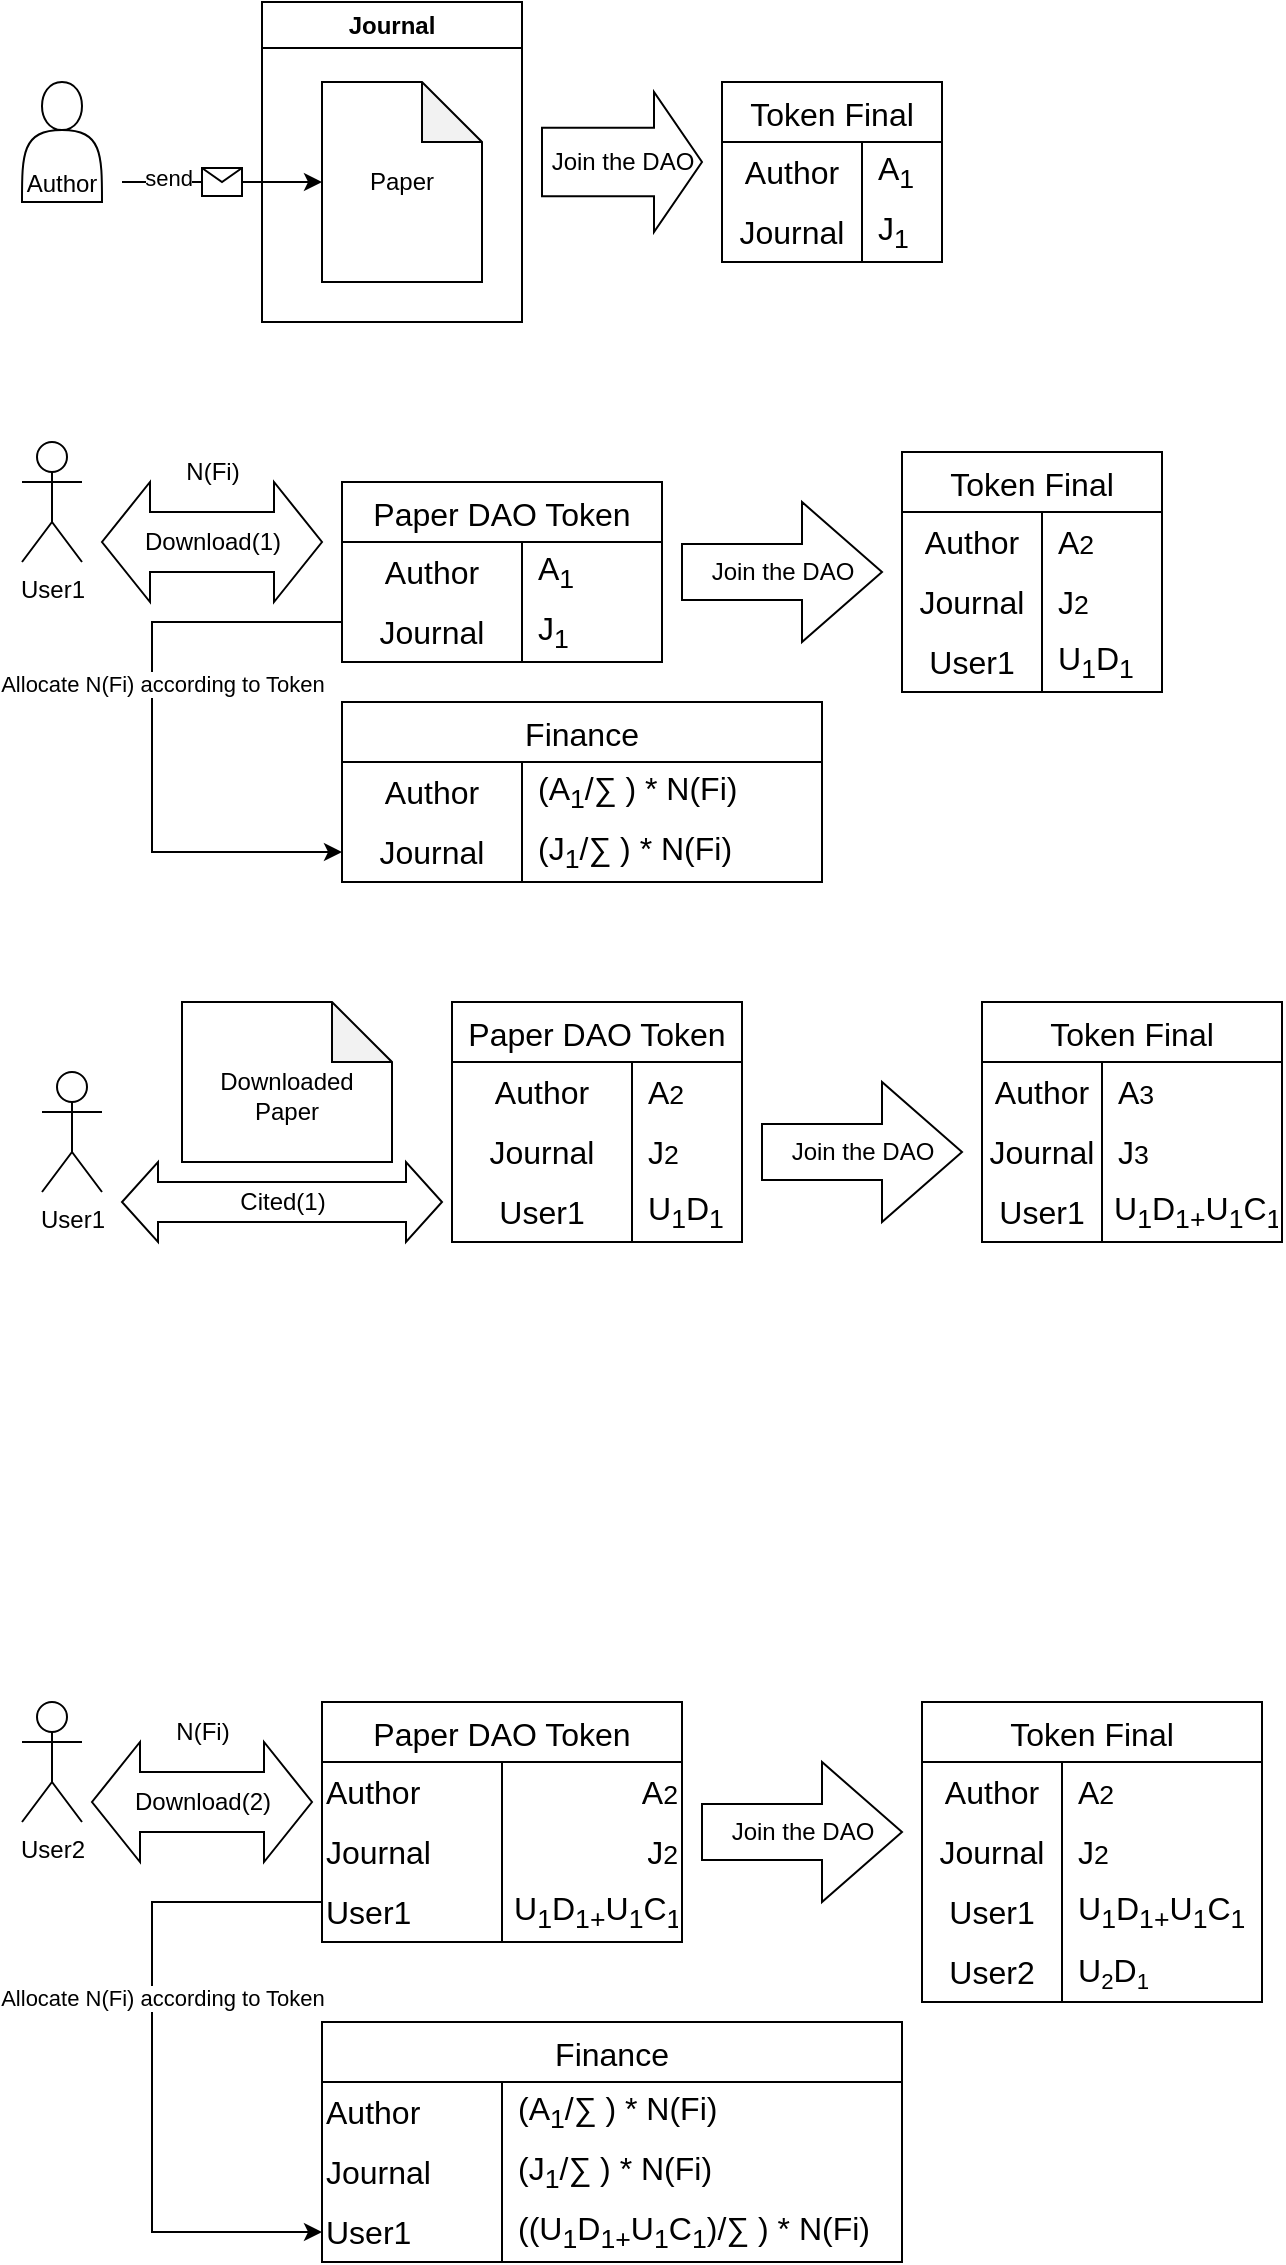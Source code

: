 <mxfile version="20.8.16" type="device"><diagram name="第 1 页" id="zsy_-dB2gt7GYkq6G5Lw"><mxGraphModel dx="1434" dy="836" grid="1" gridSize="10" guides="1" tooltips="1" connect="1" arrows="1" fold="1" page="1" pageScale="1" pageWidth="827" pageHeight="1169" math="0" shadow="0"><root><mxCell id="0"/><mxCell id="1" parent="0"/><mxCell id="gEh_KaHMGEtmOiMx4VQ9-2" value="Author" style="shape=actor;whiteSpace=wrap;html=1;verticalAlign=bottom;" vertex="1" parent="1"><mxGeometry x="40" y="60" width="40" height="60" as="geometry"/></mxCell><mxCell id="gEh_KaHMGEtmOiMx4VQ9-23" value="Token Final" style="shape=table;startSize=30;container=1;collapsible=0;childLayout=tableLayout;fixedRows=1;rowLines=0;fontStyle=0;strokeColor=default;fontSize=16;" vertex="1" parent="1"><mxGeometry x="390" y="60" width="110" height="90" as="geometry"/></mxCell><mxCell id="gEh_KaHMGEtmOiMx4VQ9-24" value="" style="shape=tableRow;horizontal=0;startSize=0;swimlaneHead=0;swimlaneBody=0;top=0;left=0;bottom=0;right=0;collapsible=0;dropTarget=0;fillColor=none;points=[[0,0.5],[1,0.5]];portConstraint=eastwest;strokeColor=inherit;fontSize=16;" vertex="1" parent="gEh_KaHMGEtmOiMx4VQ9-23"><mxGeometry y="30" width="110" height="30" as="geometry"/></mxCell><mxCell id="gEh_KaHMGEtmOiMx4VQ9-25" value="Author" style="shape=partialRectangle;html=1;whiteSpace=wrap;connectable=0;fillColor=none;top=0;left=0;bottom=0;right=0;overflow=hidden;pointerEvents=1;strokeColor=inherit;fontSize=16;align=center;" vertex="1" parent="gEh_KaHMGEtmOiMx4VQ9-24"><mxGeometry width="70" height="30" as="geometry"><mxRectangle width="70" height="30" as="alternateBounds"/></mxGeometry></mxCell><mxCell id="gEh_KaHMGEtmOiMx4VQ9-26" value="A&lt;sub&gt;1&lt;/sub&gt;" style="shape=partialRectangle;html=1;whiteSpace=wrap;connectable=0;fillColor=none;top=0;left=0;bottom=0;right=0;align=left;spacingLeft=6;overflow=hidden;strokeColor=inherit;fontSize=16;" vertex="1" parent="gEh_KaHMGEtmOiMx4VQ9-24"><mxGeometry x="70" width="40" height="30" as="geometry"><mxRectangle width="40" height="30" as="alternateBounds"/></mxGeometry></mxCell><mxCell id="gEh_KaHMGEtmOiMx4VQ9-27" value="" style="shape=tableRow;horizontal=0;startSize=0;swimlaneHead=0;swimlaneBody=0;top=0;left=0;bottom=0;right=0;collapsible=0;dropTarget=0;fillColor=none;points=[[0,0.5],[1,0.5]];portConstraint=eastwest;strokeColor=inherit;fontSize=16;" vertex="1" parent="gEh_KaHMGEtmOiMx4VQ9-23"><mxGeometry y="60" width="110" height="30" as="geometry"/></mxCell><mxCell id="gEh_KaHMGEtmOiMx4VQ9-28" value="Journal" style="shape=partialRectangle;html=1;whiteSpace=wrap;connectable=0;fillColor=none;top=0;left=0;bottom=0;right=0;overflow=hidden;strokeColor=inherit;fontSize=16;align=center;" vertex="1" parent="gEh_KaHMGEtmOiMx4VQ9-27"><mxGeometry width="70" height="30" as="geometry"><mxRectangle width="70" height="30" as="alternateBounds"/></mxGeometry></mxCell><mxCell id="gEh_KaHMGEtmOiMx4VQ9-29" value="J&lt;sub&gt;1&lt;/sub&gt;" style="shape=partialRectangle;html=1;whiteSpace=wrap;connectable=0;fillColor=none;top=0;left=0;bottom=0;right=0;align=left;spacingLeft=6;overflow=hidden;strokeColor=inherit;fontSize=16;" vertex="1" parent="gEh_KaHMGEtmOiMx4VQ9-27"><mxGeometry x="70" width="40" height="30" as="geometry"><mxRectangle width="40" height="30" as="alternateBounds"/></mxGeometry></mxCell><mxCell id="gEh_KaHMGEtmOiMx4VQ9-46" value="Join the DAO" style="html=1;shadow=0;dashed=0;align=center;verticalAlign=middle;shape=mxgraph.arrows2.arrow;dy=0.51;dx=24;notch=0;" vertex="1" parent="1"><mxGeometry x="300" y="65" width="80" height="70" as="geometry"/></mxCell><mxCell id="gEh_KaHMGEtmOiMx4VQ9-52" value="Journal" style="swimlane;whiteSpace=wrap;html=1;" vertex="1" parent="1"><mxGeometry x="160" y="20" width="130" height="160" as="geometry"/></mxCell><mxCell id="gEh_KaHMGEtmOiMx4VQ9-47" value="Paper" style="shape=note;whiteSpace=wrap;html=1;backgroundOutline=1;darkOpacity=0.05;" vertex="1" parent="gEh_KaHMGEtmOiMx4VQ9-52"><mxGeometry x="30" y="40" width="80" height="100" as="geometry"/></mxCell><mxCell id="gEh_KaHMGEtmOiMx4VQ9-54" value="" style="endArrow=classic;html=1;rounded=0;entryX=0;entryY=0.5;entryDx=0;entryDy=0;entryPerimeter=0;" edge="1" parent="1" target="gEh_KaHMGEtmOiMx4VQ9-47"><mxGeometry relative="1" as="geometry"><mxPoint x="90" y="110" as="sourcePoint"/><mxPoint x="190" y="110" as="targetPoint"/></mxGeometry></mxCell><mxCell id="gEh_KaHMGEtmOiMx4VQ9-55" value="" style="shape=message;html=1;outlineConnect=0;" vertex="1" parent="gEh_KaHMGEtmOiMx4VQ9-54"><mxGeometry width="20" height="14" relative="1" as="geometry"><mxPoint x="-10" y="-7" as="offset"/></mxGeometry></mxCell><mxCell id="gEh_KaHMGEtmOiMx4VQ9-220" value="send" style="edgeLabel;html=1;align=center;verticalAlign=middle;resizable=0;points=[];" vertex="1" connectable="0" parent="gEh_KaHMGEtmOiMx4VQ9-54"><mxGeometry x="-0.543" y="2" relative="1" as="geometry"><mxPoint as="offset"/></mxGeometry></mxCell><mxCell id="gEh_KaHMGEtmOiMx4VQ9-57" value="User1" style="shape=umlActor;verticalLabelPosition=bottom;verticalAlign=top;html=1;outlineConnect=0;" vertex="1" parent="1"><mxGeometry x="40" y="240" width="30" height="60" as="geometry"/></mxCell><mxCell id="gEh_KaHMGEtmOiMx4VQ9-58" value="Paper DAO Token" style="shape=table;startSize=30;container=1;collapsible=0;childLayout=tableLayout;fixedRows=1;rowLines=0;fontStyle=0;strokeColor=default;fontSize=16;" vertex="1" parent="1"><mxGeometry x="200" y="260" width="160" height="90" as="geometry"/></mxCell><mxCell id="gEh_KaHMGEtmOiMx4VQ9-59" value="" style="shape=tableRow;horizontal=0;startSize=0;swimlaneHead=0;swimlaneBody=0;top=0;left=0;bottom=0;right=0;collapsible=0;dropTarget=0;fillColor=none;points=[[0,0.5],[1,0.5]];portConstraint=eastwest;strokeColor=inherit;fontSize=16;" vertex="1" parent="gEh_KaHMGEtmOiMx4VQ9-58"><mxGeometry y="30" width="160" height="30" as="geometry"/></mxCell><mxCell id="gEh_KaHMGEtmOiMx4VQ9-60" value="Author" style="shape=partialRectangle;html=1;whiteSpace=wrap;connectable=0;fillColor=none;top=0;left=0;bottom=0;right=0;overflow=hidden;pointerEvents=1;strokeColor=inherit;fontSize=16;align=center;" vertex="1" parent="gEh_KaHMGEtmOiMx4VQ9-59"><mxGeometry width="90" height="30" as="geometry"><mxRectangle width="90" height="30" as="alternateBounds"/></mxGeometry></mxCell><mxCell id="gEh_KaHMGEtmOiMx4VQ9-61" value="A&lt;sub&gt;1&lt;/sub&gt;" style="shape=partialRectangle;html=1;whiteSpace=wrap;connectable=0;fillColor=none;top=0;left=0;bottom=0;right=0;align=left;spacingLeft=6;overflow=hidden;strokeColor=inherit;fontSize=16;" vertex="1" parent="gEh_KaHMGEtmOiMx4VQ9-59"><mxGeometry x="90" width="70" height="30" as="geometry"><mxRectangle width="70" height="30" as="alternateBounds"/></mxGeometry></mxCell><mxCell id="gEh_KaHMGEtmOiMx4VQ9-62" value="" style="shape=tableRow;horizontal=0;startSize=0;swimlaneHead=0;swimlaneBody=0;top=0;left=0;bottom=0;right=0;collapsible=0;dropTarget=0;fillColor=none;points=[[0,0.5],[1,0.5]];portConstraint=eastwest;strokeColor=inherit;fontSize=16;" vertex="1" parent="gEh_KaHMGEtmOiMx4VQ9-58"><mxGeometry y="60" width="160" height="30" as="geometry"/></mxCell><mxCell id="gEh_KaHMGEtmOiMx4VQ9-63" value="Journal" style="shape=partialRectangle;html=1;whiteSpace=wrap;connectable=0;fillColor=none;top=0;left=0;bottom=0;right=0;overflow=hidden;strokeColor=inherit;fontSize=16;align=center;" vertex="1" parent="gEh_KaHMGEtmOiMx4VQ9-62"><mxGeometry width="90" height="30" as="geometry"><mxRectangle width="90" height="30" as="alternateBounds"/></mxGeometry></mxCell><mxCell id="gEh_KaHMGEtmOiMx4VQ9-64" value="J&lt;sub&gt;1&lt;/sub&gt;" style="shape=partialRectangle;html=1;whiteSpace=wrap;connectable=0;fillColor=none;top=0;left=0;bottom=0;right=0;align=left;spacingLeft=6;overflow=hidden;strokeColor=inherit;fontSize=16;" vertex="1" parent="gEh_KaHMGEtmOiMx4VQ9-62"><mxGeometry x="90" width="70" height="30" as="geometry"><mxRectangle width="70" height="30" as="alternateBounds"/></mxGeometry></mxCell><mxCell id="gEh_KaHMGEtmOiMx4VQ9-99" value="N(Fi)" style="text;html=1;align=center;verticalAlign=middle;resizable=0;points=[];autosize=1;strokeColor=none;fillColor=none;" vertex="1" parent="1"><mxGeometry x="110" y="240" width="50" height="30" as="geometry"/></mxCell><mxCell id="gEh_KaHMGEtmOiMx4VQ9-100" value="Join the DAO" style="html=1;shadow=0;dashed=0;align=center;verticalAlign=middle;shape=mxgraph.arrows2.arrow;dy=0.6;dx=40;notch=0;" vertex="1" parent="1"><mxGeometry x="370" y="270" width="100" height="70" as="geometry"/></mxCell><mxCell id="gEh_KaHMGEtmOiMx4VQ9-104" value="Token Final" style="shape=table;startSize=30;container=1;collapsible=0;childLayout=tableLayout;fixedRows=1;rowLines=0;fontStyle=0;strokeColor=default;fontSize=16;" vertex="1" parent="1"><mxGeometry x="480" y="245" width="130" height="120" as="geometry"/></mxCell><mxCell id="gEh_KaHMGEtmOiMx4VQ9-105" value="" style="shape=tableRow;horizontal=0;startSize=0;swimlaneHead=0;swimlaneBody=0;top=0;left=0;bottom=0;right=0;collapsible=0;dropTarget=0;fillColor=none;points=[[0,0.5],[1,0.5]];portConstraint=eastwest;strokeColor=inherit;fontSize=16;" vertex="1" parent="gEh_KaHMGEtmOiMx4VQ9-104"><mxGeometry y="30" width="130" height="30" as="geometry"/></mxCell><mxCell id="gEh_KaHMGEtmOiMx4VQ9-106" value="Author" style="shape=partialRectangle;html=1;whiteSpace=wrap;connectable=0;fillColor=none;top=0;left=0;bottom=0;right=0;overflow=hidden;pointerEvents=1;strokeColor=inherit;fontSize=16;align=center;" vertex="1" parent="gEh_KaHMGEtmOiMx4VQ9-105"><mxGeometry width="70" height="30" as="geometry"><mxRectangle width="70" height="30" as="alternateBounds"/></mxGeometry></mxCell><mxCell id="gEh_KaHMGEtmOiMx4VQ9-107" value="A&lt;span style=&quot;font-size: 13.333px;&quot;&gt;2&lt;/span&gt;" style="shape=partialRectangle;html=1;whiteSpace=wrap;connectable=0;fillColor=none;top=0;left=0;bottom=0;right=0;align=left;spacingLeft=6;overflow=hidden;strokeColor=inherit;fontSize=16;" vertex="1" parent="gEh_KaHMGEtmOiMx4VQ9-105"><mxGeometry x="70" width="60" height="30" as="geometry"><mxRectangle width="60" height="30" as="alternateBounds"/></mxGeometry></mxCell><mxCell id="gEh_KaHMGEtmOiMx4VQ9-108" value="" style="shape=tableRow;horizontal=0;startSize=0;swimlaneHead=0;swimlaneBody=0;top=0;left=0;bottom=0;right=0;collapsible=0;dropTarget=0;fillColor=none;points=[[0,0.5],[1,0.5]];portConstraint=eastwest;strokeColor=inherit;fontSize=16;" vertex="1" parent="gEh_KaHMGEtmOiMx4VQ9-104"><mxGeometry y="60" width="130" height="30" as="geometry"/></mxCell><mxCell id="gEh_KaHMGEtmOiMx4VQ9-109" value="Journal" style="shape=partialRectangle;html=1;whiteSpace=wrap;connectable=0;fillColor=none;top=0;left=0;bottom=0;right=0;overflow=hidden;strokeColor=inherit;fontSize=16;align=center;" vertex="1" parent="gEh_KaHMGEtmOiMx4VQ9-108"><mxGeometry width="70" height="30" as="geometry"><mxRectangle width="70" height="30" as="alternateBounds"/></mxGeometry></mxCell><mxCell id="gEh_KaHMGEtmOiMx4VQ9-110" value="J&lt;span style=&quot;font-size: 13.333px;&quot;&gt;2&lt;/span&gt;" style="shape=partialRectangle;html=1;whiteSpace=wrap;connectable=0;fillColor=none;top=0;left=0;bottom=0;right=0;align=left;spacingLeft=6;overflow=hidden;strokeColor=inherit;fontSize=16;" vertex="1" parent="gEh_KaHMGEtmOiMx4VQ9-108"><mxGeometry x="70" width="60" height="30" as="geometry"><mxRectangle width="60" height="30" as="alternateBounds"/></mxGeometry></mxCell><mxCell id="gEh_KaHMGEtmOiMx4VQ9-114" style="shape=tableRow;horizontal=0;startSize=0;swimlaneHead=0;swimlaneBody=0;top=0;left=0;bottom=0;right=0;collapsible=0;dropTarget=0;fillColor=none;points=[[0,0.5],[1,0.5]];portConstraint=eastwest;strokeColor=inherit;fontSize=16;" vertex="1" parent="gEh_KaHMGEtmOiMx4VQ9-104"><mxGeometry y="90" width="130" height="30" as="geometry"/></mxCell><mxCell id="gEh_KaHMGEtmOiMx4VQ9-115" value="User1" style="shape=partialRectangle;html=1;whiteSpace=wrap;connectable=0;fillColor=none;top=0;left=0;bottom=0;right=0;overflow=hidden;strokeColor=inherit;fontSize=16;align=center;" vertex="1" parent="gEh_KaHMGEtmOiMx4VQ9-114"><mxGeometry width="70" height="30" as="geometry"><mxRectangle width="70" height="30" as="alternateBounds"/></mxGeometry></mxCell><mxCell id="gEh_KaHMGEtmOiMx4VQ9-116" value="U&lt;sub&gt;1&lt;/sub&gt;D&lt;sub&gt;1&lt;/sub&gt;" style="shape=partialRectangle;html=1;whiteSpace=wrap;connectable=0;fillColor=none;top=0;left=0;bottom=0;right=0;align=left;spacingLeft=6;overflow=hidden;strokeColor=inherit;fontSize=16;" vertex="1" parent="gEh_KaHMGEtmOiMx4VQ9-114"><mxGeometry x="70" width="60" height="30" as="geometry"><mxRectangle width="60" height="30" as="alternateBounds"/></mxGeometry></mxCell><mxCell id="gEh_KaHMGEtmOiMx4VQ9-117" value="Finance" style="shape=table;startSize=30;container=1;collapsible=0;childLayout=tableLayout;fixedRows=1;rowLines=0;fontStyle=0;strokeColor=default;fontSize=16;" vertex="1" parent="1"><mxGeometry x="200" y="370" width="240" height="90" as="geometry"/></mxCell><mxCell id="gEh_KaHMGEtmOiMx4VQ9-118" value="" style="shape=tableRow;horizontal=0;startSize=0;swimlaneHead=0;swimlaneBody=0;top=0;left=0;bottom=0;right=0;collapsible=0;dropTarget=0;fillColor=none;points=[[0,0.5],[1,0.5]];portConstraint=eastwest;strokeColor=inherit;fontSize=16;" vertex="1" parent="gEh_KaHMGEtmOiMx4VQ9-117"><mxGeometry y="30" width="240" height="30" as="geometry"/></mxCell><mxCell id="gEh_KaHMGEtmOiMx4VQ9-119" value="Author" style="shape=partialRectangle;html=1;whiteSpace=wrap;connectable=0;fillColor=none;top=0;left=0;bottom=0;right=0;overflow=hidden;pointerEvents=1;strokeColor=inherit;fontSize=16;align=center;" vertex="1" parent="gEh_KaHMGEtmOiMx4VQ9-118"><mxGeometry width="90" height="30" as="geometry"><mxRectangle width="90" height="30" as="alternateBounds"/></mxGeometry></mxCell><mxCell id="gEh_KaHMGEtmOiMx4VQ9-120" value="(A&lt;sub&gt;1&lt;/sub&gt;/∑ ) * N(Fi)" style="shape=partialRectangle;html=1;whiteSpace=wrap;connectable=0;fillColor=none;top=0;left=0;bottom=0;right=0;align=left;spacingLeft=6;overflow=hidden;strokeColor=inherit;fontSize=16;" vertex="1" parent="gEh_KaHMGEtmOiMx4VQ9-118"><mxGeometry x="90" width="150" height="30" as="geometry"><mxRectangle width="150" height="30" as="alternateBounds"/></mxGeometry></mxCell><mxCell id="gEh_KaHMGEtmOiMx4VQ9-121" value="" style="shape=tableRow;horizontal=0;startSize=0;swimlaneHead=0;swimlaneBody=0;top=0;left=0;bottom=0;right=0;collapsible=0;dropTarget=0;fillColor=none;points=[[0,0.5],[1,0.5]];portConstraint=eastwest;strokeColor=inherit;fontSize=16;" vertex="1" parent="gEh_KaHMGEtmOiMx4VQ9-117"><mxGeometry y="60" width="240" height="30" as="geometry"/></mxCell><mxCell id="gEh_KaHMGEtmOiMx4VQ9-122" value="Journal" style="shape=partialRectangle;html=1;whiteSpace=wrap;connectable=0;fillColor=none;top=0;left=0;bottom=0;right=0;overflow=hidden;strokeColor=inherit;fontSize=16;align=center;" vertex="1" parent="gEh_KaHMGEtmOiMx4VQ9-121"><mxGeometry width="90" height="30" as="geometry"><mxRectangle width="90" height="30" as="alternateBounds"/></mxGeometry></mxCell><mxCell id="gEh_KaHMGEtmOiMx4VQ9-123" value="(J&lt;sub&gt;1&lt;/sub&gt;/∑ ) * N(Fi)" style="shape=partialRectangle;html=1;whiteSpace=wrap;connectable=0;fillColor=none;top=0;left=0;bottom=0;right=0;align=left;spacingLeft=6;overflow=hidden;strokeColor=inherit;fontSize=16;" vertex="1" parent="gEh_KaHMGEtmOiMx4VQ9-121"><mxGeometry x="90" width="150" height="30" as="geometry"><mxRectangle width="150" height="30" as="alternateBounds"/></mxGeometry></mxCell><mxCell id="gEh_KaHMGEtmOiMx4VQ9-137" style="edgeStyle=orthogonalEdgeStyle;rounded=0;orthogonalLoop=1;jettySize=auto;html=1;exitX=0;exitY=0.5;exitDx=0;exitDy=0;entryX=0;entryY=0.5;entryDx=0;entryDy=0;" edge="1" parent="1" source="gEh_KaHMGEtmOiMx4VQ9-62" target="gEh_KaHMGEtmOiMx4VQ9-121"><mxGeometry relative="1" as="geometry"><mxPoint x="180" y="480" as="targetPoint"/><Array as="points"><mxPoint x="200" y="330"/><mxPoint x="105" y="330"/><mxPoint x="105" y="445"/></Array><mxPoint x="245" y="320" as="sourcePoint"/></mxGeometry></mxCell><mxCell id="gEh_KaHMGEtmOiMx4VQ9-138" value="&lt;div&gt;Allocate N(Fi) according to Token&lt;/div&gt;" style="edgeLabel;html=1;align=center;verticalAlign=middle;resizable=0;points=[];" vertex="1" connectable="0" parent="gEh_KaHMGEtmOiMx4VQ9-137"><mxGeometry x="-0.059" y="-2" relative="1" as="geometry"><mxPoint x="7" y="-15" as="offset"/></mxGeometry></mxCell><mxCell id="gEh_KaHMGEtmOiMx4VQ9-139" value="User1" style="shape=umlActor;verticalLabelPosition=bottom;verticalAlign=top;html=1;outlineConnect=0;" vertex="1" parent="1"><mxGeometry x="50" y="555" width="30" height="60" as="geometry"/></mxCell><mxCell id="gEh_KaHMGEtmOiMx4VQ9-140" value="Paper DAO Token" style="shape=table;startSize=30;container=1;collapsible=0;childLayout=tableLayout;fixedRows=1;rowLines=0;fontStyle=0;strokeColor=default;fontSize=16;" vertex="1" parent="1"><mxGeometry x="255" y="520" width="145" height="120" as="geometry"/></mxCell><mxCell id="gEh_KaHMGEtmOiMx4VQ9-141" value="" style="shape=tableRow;horizontal=0;startSize=0;swimlaneHead=0;swimlaneBody=0;top=0;left=0;bottom=0;right=0;collapsible=0;dropTarget=0;fillColor=none;points=[[0,0.5],[1,0.5]];portConstraint=eastwest;strokeColor=inherit;fontSize=16;" vertex="1" parent="gEh_KaHMGEtmOiMx4VQ9-140"><mxGeometry y="30" width="145" height="30" as="geometry"/></mxCell><mxCell id="gEh_KaHMGEtmOiMx4VQ9-142" value="Author" style="shape=partialRectangle;html=1;whiteSpace=wrap;connectable=0;fillColor=none;top=0;left=0;bottom=0;right=0;overflow=hidden;pointerEvents=1;strokeColor=inherit;fontSize=16;align=center;" vertex="1" parent="gEh_KaHMGEtmOiMx4VQ9-141"><mxGeometry width="90" height="30" as="geometry"><mxRectangle width="90" height="30" as="alternateBounds"/></mxGeometry></mxCell><mxCell id="gEh_KaHMGEtmOiMx4VQ9-143" value="A&lt;span style=&quot;font-size: 13.333px;&quot;&gt;2&lt;/span&gt;" style="shape=partialRectangle;html=1;whiteSpace=wrap;connectable=0;fillColor=none;top=0;left=0;bottom=0;right=0;align=left;spacingLeft=6;overflow=hidden;strokeColor=inherit;fontSize=16;" vertex="1" parent="gEh_KaHMGEtmOiMx4VQ9-141"><mxGeometry x="90" width="55" height="30" as="geometry"><mxRectangle width="55" height="30" as="alternateBounds"/></mxGeometry></mxCell><mxCell id="gEh_KaHMGEtmOiMx4VQ9-144" value="" style="shape=tableRow;horizontal=0;startSize=0;swimlaneHead=0;swimlaneBody=0;top=0;left=0;bottom=0;right=0;collapsible=0;dropTarget=0;fillColor=none;points=[[0,0.5],[1,0.5]];portConstraint=eastwest;strokeColor=inherit;fontSize=16;" vertex="1" parent="gEh_KaHMGEtmOiMx4VQ9-140"><mxGeometry y="60" width="145" height="30" as="geometry"/></mxCell><mxCell id="gEh_KaHMGEtmOiMx4VQ9-145" value="Journal" style="shape=partialRectangle;html=1;whiteSpace=wrap;connectable=0;fillColor=none;top=0;left=0;bottom=0;right=0;overflow=hidden;strokeColor=inherit;fontSize=16;align=center;" vertex="1" parent="gEh_KaHMGEtmOiMx4VQ9-144"><mxGeometry width="90" height="30" as="geometry"><mxRectangle width="90" height="30" as="alternateBounds"/></mxGeometry></mxCell><mxCell id="gEh_KaHMGEtmOiMx4VQ9-146" value="J&lt;span style=&quot;font-size: 13.333px;&quot;&gt;2&lt;/span&gt;" style="shape=partialRectangle;html=1;whiteSpace=wrap;connectable=0;fillColor=none;top=0;left=0;bottom=0;right=0;align=left;spacingLeft=6;overflow=hidden;strokeColor=inherit;fontSize=16;" vertex="1" parent="gEh_KaHMGEtmOiMx4VQ9-144"><mxGeometry x="90" width="55" height="30" as="geometry"><mxRectangle width="55" height="30" as="alternateBounds"/></mxGeometry></mxCell><mxCell id="gEh_KaHMGEtmOiMx4VQ9-172" style="shape=tableRow;horizontal=0;startSize=0;swimlaneHead=0;swimlaneBody=0;top=0;left=0;bottom=0;right=0;collapsible=0;dropTarget=0;fillColor=none;points=[[0,0.5],[1,0.5]];portConstraint=eastwest;strokeColor=inherit;fontSize=16;" vertex="1" parent="gEh_KaHMGEtmOiMx4VQ9-140"><mxGeometry y="90" width="145" height="30" as="geometry"/></mxCell><mxCell id="gEh_KaHMGEtmOiMx4VQ9-173" value="User1" style="shape=partialRectangle;html=1;whiteSpace=wrap;connectable=0;fillColor=none;top=0;left=0;bottom=0;right=0;overflow=hidden;strokeColor=inherit;fontSize=16;align=center;" vertex="1" parent="gEh_KaHMGEtmOiMx4VQ9-172"><mxGeometry width="90" height="30" as="geometry"><mxRectangle width="90" height="30" as="alternateBounds"/></mxGeometry></mxCell><mxCell id="gEh_KaHMGEtmOiMx4VQ9-174" value="U&lt;sub style=&quot;border-color: var(--border-color);&quot;&gt;1&lt;/sub&gt;D&lt;sub style=&quot;border-color: var(--border-color);&quot;&gt;1&lt;/sub&gt;" style="shape=partialRectangle;html=1;whiteSpace=wrap;connectable=0;fillColor=none;top=0;left=0;bottom=0;right=0;align=left;spacingLeft=6;overflow=hidden;strokeColor=inherit;fontSize=16;" vertex="1" parent="gEh_KaHMGEtmOiMx4VQ9-172"><mxGeometry x="90" width="55" height="30" as="geometry"><mxRectangle width="55" height="30" as="alternateBounds"/></mxGeometry></mxCell><mxCell id="gEh_KaHMGEtmOiMx4VQ9-150" value="Token Final" style="shape=table;startSize=30;container=1;collapsible=0;childLayout=tableLayout;fixedRows=1;rowLines=0;fontStyle=0;strokeColor=default;fontSize=16;" vertex="1" parent="1"><mxGeometry x="520" y="520" width="150" height="120" as="geometry"/></mxCell><mxCell id="gEh_KaHMGEtmOiMx4VQ9-151" value="" style="shape=tableRow;horizontal=0;startSize=0;swimlaneHead=0;swimlaneBody=0;top=0;left=0;bottom=0;right=0;collapsible=0;dropTarget=0;fillColor=none;points=[[0,0.5],[1,0.5]];portConstraint=eastwest;strokeColor=inherit;fontSize=16;" vertex="1" parent="gEh_KaHMGEtmOiMx4VQ9-150"><mxGeometry y="30" width="150" height="30" as="geometry"/></mxCell><mxCell id="gEh_KaHMGEtmOiMx4VQ9-152" value="Author" style="shape=partialRectangle;html=1;whiteSpace=wrap;connectable=0;fillColor=none;top=0;left=0;bottom=0;right=0;overflow=hidden;pointerEvents=1;strokeColor=inherit;fontSize=16;align=center;" vertex="1" parent="gEh_KaHMGEtmOiMx4VQ9-151"><mxGeometry width="60" height="30" as="geometry"><mxRectangle width="60" height="30" as="alternateBounds"/></mxGeometry></mxCell><mxCell id="gEh_KaHMGEtmOiMx4VQ9-153" value="A&lt;span style=&quot;font-size: 13.333px;&quot;&gt;3&lt;/span&gt;" style="shape=partialRectangle;html=1;whiteSpace=wrap;connectable=0;fillColor=none;top=0;left=0;bottom=0;right=0;align=left;spacingLeft=6;overflow=hidden;strokeColor=inherit;fontSize=16;" vertex="1" parent="gEh_KaHMGEtmOiMx4VQ9-151"><mxGeometry x="60" width="90" height="30" as="geometry"><mxRectangle width="90" height="30" as="alternateBounds"/></mxGeometry></mxCell><mxCell id="gEh_KaHMGEtmOiMx4VQ9-154" value="" style="shape=tableRow;horizontal=0;startSize=0;swimlaneHead=0;swimlaneBody=0;top=0;left=0;bottom=0;right=0;collapsible=0;dropTarget=0;fillColor=none;points=[[0,0.5],[1,0.5]];portConstraint=eastwest;strokeColor=inherit;fontSize=16;" vertex="1" parent="gEh_KaHMGEtmOiMx4VQ9-150"><mxGeometry y="60" width="150" height="30" as="geometry"/></mxCell><mxCell id="gEh_KaHMGEtmOiMx4VQ9-155" value="Journal" style="shape=partialRectangle;html=1;whiteSpace=wrap;connectable=0;fillColor=none;top=0;left=0;bottom=0;right=0;overflow=hidden;strokeColor=inherit;fontSize=16;align=center;" vertex="1" parent="gEh_KaHMGEtmOiMx4VQ9-154"><mxGeometry width="60" height="30" as="geometry"><mxRectangle width="60" height="30" as="alternateBounds"/></mxGeometry></mxCell><mxCell id="gEh_KaHMGEtmOiMx4VQ9-156" value="J&lt;span style=&quot;font-size: 13.333px;&quot;&gt;3&lt;/span&gt;" style="shape=partialRectangle;html=1;whiteSpace=wrap;connectable=0;fillColor=none;top=0;left=0;bottom=0;right=0;align=left;spacingLeft=6;overflow=hidden;strokeColor=inherit;fontSize=16;" vertex="1" parent="gEh_KaHMGEtmOiMx4VQ9-154"><mxGeometry x="60" width="90" height="30" as="geometry"><mxRectangle width="90" height="30" as="alternateBounds"/></mxGeometry></mxCell><mxCell id="gEh_KaHMGEtmOiMx4VQ9-157" style="shape=tableRow;horizontal=0;startSize=0;swimlaneHead=0;swimlaneBody=0;top=0;left=0;bottom=0;right=0;collapsible=0;dropTarget=0;fillColor=none;points=[[0,0.5],[1,0.5]];portConstraint=eastwest;strokeColor=inherit;fontSize=16;" vertex="1" parent="gEh_KaHMGEtmOiMx4VQ9-150"><mxGeometry y="90" width="150" height="30" as="geometry"/></mxCell><mxCell id="gEh_KaHMGEtmOiMx4VQ9-158" value="User1" style="shape=partialRectangle;html=1;whiteSpace=wrap;connectable=0;fillColor=none;top=0;left=0;bottom=0;right=0;overflow=hidden;strokeColor=inherit;fontSize=16;align=center;" vertex="1" parent="gEh_KaHMGEtmOiMx4VQ9-157"><mxGeometry width="60" height="30" as="geometry"><mxRectangle width="60" height="30" as="alternateBounds"/></mxGeometry></mxCell><mxCell id="gEh_KaHMGEtmOiMx4VQ9-159" value="U&lt;sub style=&quot;border-color: var(--border-color);&quot;&gt;1&lt;/sub&gt;D&lt;sub style=&quot;border-color: var(--border-color);&quot;&gt;1+&lt;/sub&gt;U&lt;sub&gt;1&lt;/sub&gt;&lt;span style=&quot;font-size: 16px;&quot;&gt;C&lt;/span&gt;&lt;sub&gt;1&lt;/sub&gt;" style="shape=partialRectangle;html=1;whiteSpace=wrap;connectable=0;fillColor=none;top=0;left=0;bottom=0;right=0;align=right;spacingLeft=6;overflow=hidden;strokeColor=inherit;fontSize=16;" vertex="1" parent="gEh_KaHMGEtmOiMx4VQ9-157"><mxGeometry x="60" width="90" height="30" as="geometry"><mxRectangle width="90" height="30" as="alternateBounds"/></mxGeometry></mxCell><mxCell id="gEh_KaHMGEtmOiMx4VQ9-181" value="User2" style="shape=umlActor;verticalLabelPosition=bottom;verticalAlign=top;html=1;outlineConnect=0;" vertex="1" parent="1"><mxGeometry x="40" y="870" width="30" height="60" as="geometry"/></mxCell><mxCell id="gEh_KaHMGEtmOiMx4VQ9-182" value="Paper DAO Token" style="shape=table;startSize=30;container=1;collapsible=0;childLayout=tableLayout;fixedRows=1;rowLines=0;fontStyle=0;strokeColor=default;fontSize=16;" vertex="1" parent="1"><mxGeometry x="190" y="870" width="180" height="120" as="geometry"/></mxCell><mxCell id="gEh_KaHMGEtmOiMx4VQ9-183" value="" style="shape=tableRow;horizontal=0;startSize=0;swimlaneHead=0;swimlaneBody=0;top=0;left=0;bottom=0;right=0;collapsible=0;dropTarget=0;fillColor=none;points=[[0,0.5],[1,0.5]];portConstraint=eastwest;strokeColor=inherit;fontSize=16;" vertex="1" parent="gEh_KaHMGEtmOiMx4VQ9-182"><mxGeometry y="30" width="180" height="30" as="geometry"/></mxCell><mxCell id="gEh_KaHMGEtmOiMx4VQ9-184" value="Author" style="shape=partialRectangle;html=1;whiteSpace=wrap;connectable=0;fillColor=none;top=0;left=0;bottom=0;right=0;overflow=hidden;pointerEvents=1;strokeColor=inherit;fontSize=16;align=left;" vertex="1" parent="gEh_KaHMGEtmOiMx4VQ9-183"><mxGeometry width="90" height="30" as="geometry"><mxRectangle width="90" height="30" as="alternateBounds"/></mxGeometry></mxCell><mxCell id="gEh_KaHMGEtmOiMx4VQ9-185" value="A&lt;span style=&quot;font-size: 13.333px;&quot;&gt;2&lt;/span&gt;" style="shape=partialRectangle;html=1;whiteSpace=wrap;connectable=0;fillColor=none;top=0;left=0;bottom=0;right=0;align=right;spacingLeft=6;overflow=hidden;strokeColor=inherit;fontSize=16;" vertex="1" parent="gEh_KaHMGEtmOiMx4VQ9-183"><mxGeometry x="90" width="90" height="30" as="geometry"><mxRectangle width="90" height="30" as="alternateBounds"/></mxGeometry></mxCell><mxCell id="gEh_KaHMGEtmOiMx4VQ9-186" value="" style="shape=tableRow;horizontal=0;startSize=0;swimlaneHead=0;swimlaneBody=0;top=0;left=0;bottom=0;right=0;collapsible=0;dropTarget=0;fillColor=none;points=[[0,0.5],[1,0.5]];portConstraint=eastwest;strokeColor=inherit;fontSize=16;" vertex="1" parent="gEh_KaHMGEtmOiMx4VQ9-182"><mxGeometry y="60" width="180" height="30" as="geometry"/></mxCell><mxCell id="gEh_KaHMGEtmOiMx4VQ9-187" value="Journal" style="shape=partialRectangle;html=1;whiteSpace=wrap;connectable=0;fillColor=none;top=0;left=0;bottom=0;right=0;overflow=hidden;strokeColor=inherit;fontSize=16;align=left;" vertex="1" parent="gEh_KaHMGEtmOiMx4VQ9-186"><mxGeometry width="90" height="30" as="geometry"><mxRectangle width="90" height="30" as="alternateBounds"/></mxGeometry></mxCell><mxCell id="gEh_KaHMGEtmOiMx4VQ9-188" value="J&lt;span style=&quot;font-size: 13.333px;&quot;&gt;2&lt;/span&gt;" style="shape=partialRectangle;html=1;whiteSpace=wrap;connectable=0;fillColor=none;top=0;left=0;bottom=0;right=0;align=right;spacingLeft=6;overflow=hidden;strokeColor=inherit;fontSize=16;" vertex="1" parent="gEh_KaHMGEtmOiMx4VQ9-186"><mxGeometry x="90" width="90" height="30" as="geometry"><mxRectangle width="90" height="30" as="alternateBounds"/></mxGeometry></mxCell><mxCell id="gEh_KaHMGEtmOiMx4VQ9-189" style="shape=tableRow;horizontal=0;startSize=0;swimlaneHead=0;swimlaneBody=0;top=0;left=0;bottom=0;right=0;collapsible=0;dropTarget=0;fillColor=none;points=[[0,0.5],[1,0.5]];portConstraint=eastwest;strokeColor=inherit;fontSize=16;" vertex="1" parent="gEh_KaHMGEtmOiMx4VQ9-182"><mxGeometry y="90" width="180" height="30" as="geometry"/></mxCell><mxCell id="gEh_KaHMGEtmOiMx4VQ9-190" value="User1" style="shape=partialRectangle;html=1;whiteSpace=wrap;connectable=0;fillColor=none;top=0;left=0;bottom=0;right=0;overflow=hidden;strokeColor=inherit;fontSize=16;align=left;" vertex="1" parent="gEh_KaHMGEtmOiMx4VQ9-189"><mxGeometry width="90" height="30" as="geometry"><mxRectangle width="90" height="30" as="alternateBounds"/></mxGeometry></mxCell><mxCell id="gEh_KaHMGEtmOiMx4VQ9-191" value="U&lt;sub style=&quot;border-color: var(--border-color);&quot;&gt;1&lt;/sub&gt;D&lt;sub style=&quot;border-color: var(--border-color);&quot;&gt;1+&lt;/sub&gt;U&lt;sub style=&quot;border-color: var(--border-color);&quot;&gt;1&lt;/sub&gt;C&lt;sub style=&quot;border-color: var(--border-color);&quot;&gt;1&lt;/sub&gt;" style="shape=partialRectangle;html=1;whiteSpace=wrap;connectable=0;fillColor=none;top=0;left=0;bottom=0;right=0;align=right;spacingLeft=6;overflow=hidden;strokeColor=inherit;fontSize=16;" vertex="1" parent="gEh_KaHMGEtmOiMx4VQ9-189"><mxGeometry x="90" width="90" height="30" as="geometry"><mxRectangle width="90" height="30" as="alternateBounds"/></mxGeometry></mxCell><mxCell id="gEh_KaHMGEtmOiMx4VQ9-192" value="N(Fi)" style="text;html=1;align=center;verticalAlign=middle;resizable=0;points=[];autosize=1;strokeColor=none;fillColor=none;" vertex="1" parent="1"><mxGeometry x="105" y="870" width="50" height="30" as="geometry"/></mxCell><mxCell id="gEh_KaHMGEtmOiMx4VQ9-195" value="Token Final" style="shape=table;startSize=30;container=1;collapsible=0;childLayout=tableLayout;fixedRows=1;rowLines=0;fontStyle=0;strokeColor=default;fontSize=16;" vertex="1" parent="1"><mxGeometry x="490" y="870" width="170" height="150" as="geometry"/></mxCell><mxCell id="gEh_KaHMGEtmOiMx4VQ9-196" value="" style="shape=tableRow;horizontal=0;startSize=0;swimlaneHead=0;swimlaneBody=0;top=0;left=0;bottom=0;right=0;collapsible=0;dropTarget=0;fillColor=none;points=[[0,0.5],[1,0.5]];portConstraint=eastwest;strokeColor=inherit;fontSize=16;" vertex="1" parent="gEh_KaHMGEtmOiMx4VQ9-195"><mxGeometry y="30" width="170" height="30" as="geometry"/></mxCell><mxCell id="gEh_KaHMGEtmOiMx4VQ9-197" value="Author" style="shape=partialRectangle;html=1;whiteSpace=wrap;connectable=0;fillColor=none;top=0;left=0;bottom=0;right=0;overflow=hidden;pointerEvents=1;strokeColor=inherit;fontSize=16;align=center;" vertex="1" parent="gEh_KaHMGEtmOiMx4VQ9-196"><mxGeometry width="70" height="30" as="geometry"><mxRectangle width="70" height="30" as="alternateBounds"/></mxGeometry></mxCell><mxCell id="gEh_KaHMGEtmOiMx4VQ9-198" value="A&lt;span style=&quot;font-size: 13.333px;&quot;&gt;2&lt;/span&gt;" style="shape=partialRectangle;html=1;whiteSpace=wrap;connectable=0;fillColor=none;top=0;left=0;bottom=0;right=0;align=left;spacingLeft=6;overflow=hidden;strokeColor=inherit;fontSize=16;" vertex="1" parent="gEh_KaHMGEtmOiMx4VQ9-196"><mxGeometry x="70" width="100" height="30" as="geometry"><mxRectangle width="100" height="30" as="alternateBounds"/></mxGeometry></mxCell><mxCell id="gEh_KaHMGEtmOiMx4VQ9-199" value="" style="shape=tableRow;horizontal=0;startSize=0;swimlaneHead=0;swimlaneBody=0;top=0;left=0;bottom=0;right=0;collapsible=0;dropTarget=0;fillColor=none;points=[[0,0.5],[1,0.5]];portConstraint=eastwest;strokeColor=inherit;fontSize=16;" vertex="1" parent="gEh_KaHMGEtmOiMx4VQ9-195"><mxGeometry y="60" width="170" height="30" as="geometry"/></mxCell><mxCell id="gEh_KaHMGEtmOiMx4VQ9-200" value="Journal" style="shape=partialRectangle;html=1;whiteSpace=wrap;connectable=0;fillColor=none;top=0;left=0;bottom=0;right=0;overflow=hidden;strokeColor=inherit;fontSize=16;align=center;" vertex="1" parent="gEh_KaHMGEtmOiMx4VQ9-199"><mxGeometry width="70" height="30" as="geometry"><mxRectangle width="70" height="30" as="alternateBounds"/></mxGeometry></mxCell><mxCell id="gEh_KaHMGEtmOiMx4VQ9-201" value="J&lt;span style=&quot;font-size: 13.333px;&quot;&gt;2&lt;/span&gt;" style="shape=partialRectangle;html=1;whiteSpace=wrap;connectable=0;fillColor=none;top=0;left=0;bottom=0;right=0;align=left;spacingLeft=6;overflow=hidden;strokeColor=inherit;fontSize=16;" vertex="1" parent="gEh_KaHMGEtmOiMx4VQ9-199"><mxGeometry x="70" width="100" height="30" as="geometry"><mxRectangle width="100" height="30" as="alternateBounds"/></mxGeometry></mxCell><mxCell id="gEh_KaHMGEtmOiMx4VQ9-202" style="shape=tableRow;horizontal=0;startSize=0;swimlaneHead=0;swimlaneBody=0;top=0;left=0;bottom=0;right=0;collapsible=0;dropTarget=0;fillColor=none;points=[[0,0.5],[1,0.5]];portConstraint=eastwest;strokeColor=inherit;fontSize=16;" vertex="1" parent="gEh_KaHMGEtmOiMx4VQ9-195"><mxGeometry y="90" width="170" height="30" as="geometry"/></mxCell><mxCell id="gEh_KaHMGEtmOiMx4VQ9-203" value="User1" style="shape=partialRectangle;html=1;whiteSpace=wrap;connectable=0;fillColor=none;top=0;left=0;bottom=0;right=0;overflow=hidden;strokeColor=inherit;fontSize=16;align=center;" vertex="1" parent="gEh_KaHMGEtmOiMx4VQ9-202"><mxGeometry width="70" height="30" as="geometry"><mxRectangle width="70" height="30" as="alternateBounds"/></mxGeometry></mxCell><mxCell id="gEh_KaHMGEtmOiMx4VQ9-204" value="U&lt;sub style=&quot;border-color: var(--border-color);&quot;&gt;1&lt;/sub&gt;D&lt;sub style=&quot;border-color: var(--border-color);&quot;&gt;1+&lt;/sub&gt;U&lt;sub style=&quot;border-color: var(--border-color);&quot;&gt;1&lt;/sub&gt;C&lt;sub style=&quot;border-color: var(--border-color);&quot;&gt;1&lt;/sub&gt;" style="shape=partialRectangle;html=1;whiteSpace=wrap;connectable=0;fillColor=none;top=0;left=0;bottom=0;right=0;align=left;spacingLeft=6;overflow=hidden;strokeColor=inherit;fontSize=16;" vertex="1" parent="gEh_KaHMGEtmOiMx4VQ9-202"><mxGeometry x="70" width="100" height="30" as="geometry"><mxRectangle width="100" height="30" as="alternateBounds"/></mxGeometry></mxCell><mxCell id="gEh_KaHMGEtmOiMx4VQ9-205" style="shape=tableRow;horizontal=0;startSize=0;swimlaneHead=0;swimlaneBody=0;top=0;left=0;bottom=0;right=0;collapsible=0;dropTarget=0;fillColor=none;points=[[0,0.5],[1,0.5]];portConstraint=eastwest;strokeColor=inherit;fontSize=16;" vertex="1" parent="gEh_KaHMGEtmOiMx4VQ9-195"><mxGeometry y="120" width="170" height="30" as="geometry"/></mxCell><mxCell id="gEh_KaHMGEtmOiMx4VQ9-206" value="User2" style="shape=partialRectangle;html=1;whiteSpace=wrap;connectable=0;fillColor=none;top=0;left=0;bottom=0;right=0;overflow=hidden;strokeColor=inherit;fontSize=16;align=center;" vertex="1" parent="gEh_KaHMGEtmOiMx4VQ9-205"><mxGeometry width="70" height="30" as="geometry"><mxRectangle width="70" height="30" as="alternateBounds"/></mxGeometry></mxCell><mxCell id="gEh_KaHMGEtmOiMx4VQ9-207" value="U&lt;span style=&quot;font-size: 13.333px;&quot;&gt;&lt;sub&gt;2&lt;/sub&gt;&lt;/span&gt;D&lt;span style=&quot;font-size: 13.333px;&quot;&gt;&lt;sub&gt;1&lt;/sub&gt;&lt;/span&gt;" style="shape=partialRectangle;html=1;whiteSpace=wrap;connectable=0;fillColor=none;top=0;left=0;bottom=0;right=0;align=left;spacingLeft=6;overflow=hidden;strokeColor=inherit;fontSize=16;" vertex="1" parent="gEh_KaHMGEtmOiMx4VQ9-205"><mxGeometry x="70" width="100" height="30" as="geometry"><mxRectangle width="100" height="30" as="alternateBounds"/></mxGeometry></mxCell><mxCell id="gEh_KaHMGEtmOiMx4VQ9-208" value="Finance" style="shape=table;startSize=30;container=1;collapsible=0;childLayout=tableLayout;fixedRows=1;rowLines=0;fontStyle=0;strokeColor=default;fontSize=16;" vertex="1" parent="1"><mxGeometry x="190" y="1030" width="290" height="120" as="geometry"/></mxCell><mxCell id="gEh_KaHMGEtmOiMx4VQ9-209" value="" style="shape=tableRow;horizontal=0;startSize=0;swimlaneHead=0;swimlaneBody=0;top=0;left=0;bottom=0;right=0;collapsible=0;dropTarget=0;fillColor=none;points=[[0,0.5],[1,0.5]];portConstraint=eastwest;strokeColor=inherit;fontSize=16;" vertex="1" parent="gEh_KaHMGEtmOiMx4VQ9-208"><mxGeometry y="30" width="290" height="30" as="geometry"/></mxCell><mxCell id="gEh_KaHMGEtmOiMx4VQ9-210" value="Author" style="shape=partialRectangle;html=1;whiteSpace=wrap;connectable=0;fillColor=none;top=0;left=0;bottom=0;right=0;overflow=hidden;pointerEvents=1;strokeColor=inherit;fontSize=16;align=left;" vertex="1" parent="gEh_KaHMGEtmOiMx4VQ9-209"><mxGeometry width="90" height="30" as="geometry"><mxRectangle width="90" height="30" as="alternateBounds"/></mxGeometry></mxCell><mxCell id="gEh_KaHMGEtmOiMx4VQ9-211" value="(A&lt;sub&gt;1&lt;/sub&gt;/∑ ) * N(Fi)" style="shape=partialRectangle;html=1;whiteSpace=wrap;connectable=0;fillColor=none;top=0;left=0;bottom=0;right=0;align=left;spacingLeft=6;overflow=hidden;strokeColor=inherit;fontSize=16;" vertex="1" parent="gEh_KaHMGEtmOiMx4VQ9-209"><mxGeometry x="90" width="200" height="30" as="geometry"><mxRectangle width="200" height="30" as="alternateBounds"/></mxGeometry></mxCell><mxCell id="gEh_KaHMGEtmOiMx4VQ9-212" value="" style="shape=tableRow;horizontal=0;startSize=0;swimlaneHead=0;swimlaneBody=0;top=0;left=0;bottom=0;right=0;collapsible=0;dropTarget=0;fillColor=none;points=[[0,0.5],[1,0.5]];portConstraint=eastwest;strokeColor=inherit;fontSize=16;" vertex="1" parent="gEh_KaHMGEtmOiMx4VQ9-208"><mxGeometry y="60" width="290" height="30" as="geometry"/></mxCell><mxCell id="gEh_KaHMGEtmOiMx4VQ9-213" value="Journal" style="shape=partialRectangle;html=1;whiteSpace=wrap;connectable=0;fillColor=none;top=0;left=0;bottom=0;right=0;overflow=hidden;strokeColor=inherit;fontSize=16;align=left;" vertex="1" parent="gEh_KaHMGEtmOiMx4VQ9-212"><mxGeometry width="90" height="30" as="geometry"><mxRectangle width="90" height="30" as="alternateBounds"/></mxGeometry></mxCell><mxCell id="gEh_KaHMGEtmOiMx4VQ9-214" value="(J&lt;sub&gt;1&lt;/sub&gt;/∑ ) * N(Fi)" style="shape=partialRectangle;html=1;whiteSpace=wrap;connectable=0;fillColor=none;top=0;left=0;bottom=0;right=0;align=left;spacingLeft=6;overflow=hidden;strokeColor=inherit;fontSize=16;" vertex="1" parent="gEh_KaHMGEtmOiMx4VQ9-212"><mxGeometry x="90" width="200" height="30" as="geometry"><mxRectangle width="200" height="30" as="alternateBounds"/></mxGeometry></mxCell><mxCell id="gEh_KaHMGEtmOiMx4VQ9-215" value="" style="shape=tableRow;horizontal=0;startSize=0;swimlaneHead=0;swimlaneBody=0;top=0;left=0;bottom=0;right=0;collapsible=0;dropTarget=0;fillColor=none;points=[[0,0.5],[1,0.5]];portConstraint=eastwest;strokeColor=inherit;fontSize=16;" vertex="1" parent="gEh_KaHMGEtmOiMx4VQ9-208"><mxGeometry y="90" width="290" height="30" as="geometry"/></mxCell><mxCell id="gEh_KaHMGEtmOiMx4VQ9-216" value="User1" style="shape=partialRectangle;html=1;whiteSpace=wrap;connectable=0;fillColor=none;top=0;left=0;bottom=0;right=0;overflow=hidden;strokeColor=inherit;fontSize=16;align=left;" vertex="1" parent="gEh_KaHMGEtmOiMx4VQ9-215"><mxGeometry width="90" height="30" as="geometry"><mxRectangle width="90" height="30" as="alternateBounds"/></mxGeometry></mxCell><mxCell id="gEh_KaHMGEtmOiMx4VQ9-217" value="((U&lt;sub style=&quot;border-color: var(--border-color); text-align: right;&quot;&gt;1&lt;/sub&gt;&lt;span style=&quot;text-align: right;&quot;&gt;D&lt;/span&gt;&lt;sub style=&quot;border-color: var(--border-color); text-align: right;&quot;&gt;1+&lt;/sub&gt;&lt;span style=&quot;text-align: right;&quot;&gt;U&lt;/span&gt;&lt;sub style=&quot;border-color: var(--border-color); text-align: right;&quot;&gt;1&lt;/sub&gt;&lt;span style=&quot;border-color: var(--border-color); text-align: right;&quot;&gt;C&lt;/span&gt;&lt;sub style=&quot;border-color: var(--border-color); text-align: right;&quot;&gt;1&lt;/sub&gt;)/∑ ) * N(Fi)" style="shape=partialRectangle;html=1;whiteSpace=wrap;connectable=0;fillColor=none;top=0;left=0;bottom=0;right=0;align=left;spacingLeft=6;overflow=hidden;strokeColor=inherit;fontSize=16;" vertex="1" parent="gEh_KaHMGEtmOiMx4VQ9-215"><mxGeometry x="90" width="200" height="30" as="geometry"><mxRectangle width="200" height="30" as="alternateBounds"/></mxGeometry></mxCell><mxCell id="gEh_KaHMGEtmOiMx4VQ9-218" style="edgeStyle=orthogonalEdgeStyle;rounded=0;orthogonalLoop=1;jettySize=auto;html=1;entryX=0;entryY=0.5;entryDx=0;entryDy=0;" edge="1" parent="1" target="gEh_KaHMGEtmOiMx4VQ9-215"><mxGeometry relative="1" as="geometry"><mxPoint x="240" y="1090" as="targetPoint"/><Array as="points"><mxPoint x="105" y="970"/><mxPoint x="105" y="1135"/></Array><mxPoint x="190" y="970" as="sourcePoint"/></mxGeometry></mxCell><mxCell id="gEh_KaHMGEtmOiMx4VQ9-219" value="&lt;div&gt;Allocate N(Fi) according to Token&lt;/div&gt;" style="edgeLabel;html=1;align=center;verticalAlign=middle;resizable=0;points=[];" vertex="1" connectable="0" parent="gEh_KaHMGEtmOiMx4VQ9-218"><mxGeometry x="-0.059" y="-2" relative="1" as="geometry"><mxPoint x="7" y="-25" as="offset"/></mxGeometry></mxCell><mxCell id="gEh_KaHMGEtmOiMx4VQ9-221" value="&lt;br&gt;Downloaded&lt;br&gt;Paper" style="shape=note;whiteSpace=wrap;html=1;backgroundOutline=1;darkOpacity=0.05;align=center;verticalAlign=middle;" vertex="1" parent="1"><mxGeometry x="120" y="520" width="105" height="80" as="geometry"/></mxCell><mxCell id="gEh_KaHMGEtmOiMx4VQ9-234" value="Cited(1)" style="html=1;shadow=0;dashed=0;align=center;verticalAlign=middle;shape=mxgraph.arrows2.twoWayArrow;dy=0.5;dx=18;" vertex="1" parent="1"><mxGeometry x="90" y="600" width="160" height="40" as="geometry"/></mxCell><mxCell id="gEh_KaHMGEtmOiMx4VQ9-237" value="Download(1)" style="html=1;shadow=0;dashed=0;align=center;verticalAlign=middle;shape=mxgraph.arrows2.twoWayArrow;dy=0.5;dx=24;" vertex="1" parent="1"><mxGeometry x="80" y="260" width="110" height="60" as="geometry"/></mxCell><mxCell id="gEh_KaHMGEtmOiMx4VQ9-245" value="Join the DAO" style="html=1;shadow=0;dashed=0;align=center;verticalAlign=middle;shape=mxgraph.arrows2.arrow;dy=0.6;dx=40;notch=0;" vertex="1" parent="1"><mxGeometry x="410" y="560" width="100" height="70" as="geometry"/></mxCell><mxCell id="gEh_KaHMGEtmOiMx4VQ9-247" value="Download(2)" style="html=1;shadow=0;dashed=0;align=center;verticalAlign=middle;shape=mxgraph.arrows2.twoWayArrow;dy=0.5;dx=24;" vertex="1" parent="1"><mxGeometry x="75" y="890" width="110" height="60" as="geometry"/></mxCell><mxCell id="gEh_KaHMGEtmOiMx4VQ9-248" value="Join the DAO" style="html=1;shadow=0;dashed=0;align=center;verticalAlign=middle;shape=mxgraph.arrows2.arrow;dy=0.6;dx=40;notch=0;" vertex="1" parent="1"><mxGeometry x="380" y="900" width="100" height="70" as="geometry"/></mxCell></root></mxGraphModel></diagram></mxfile>